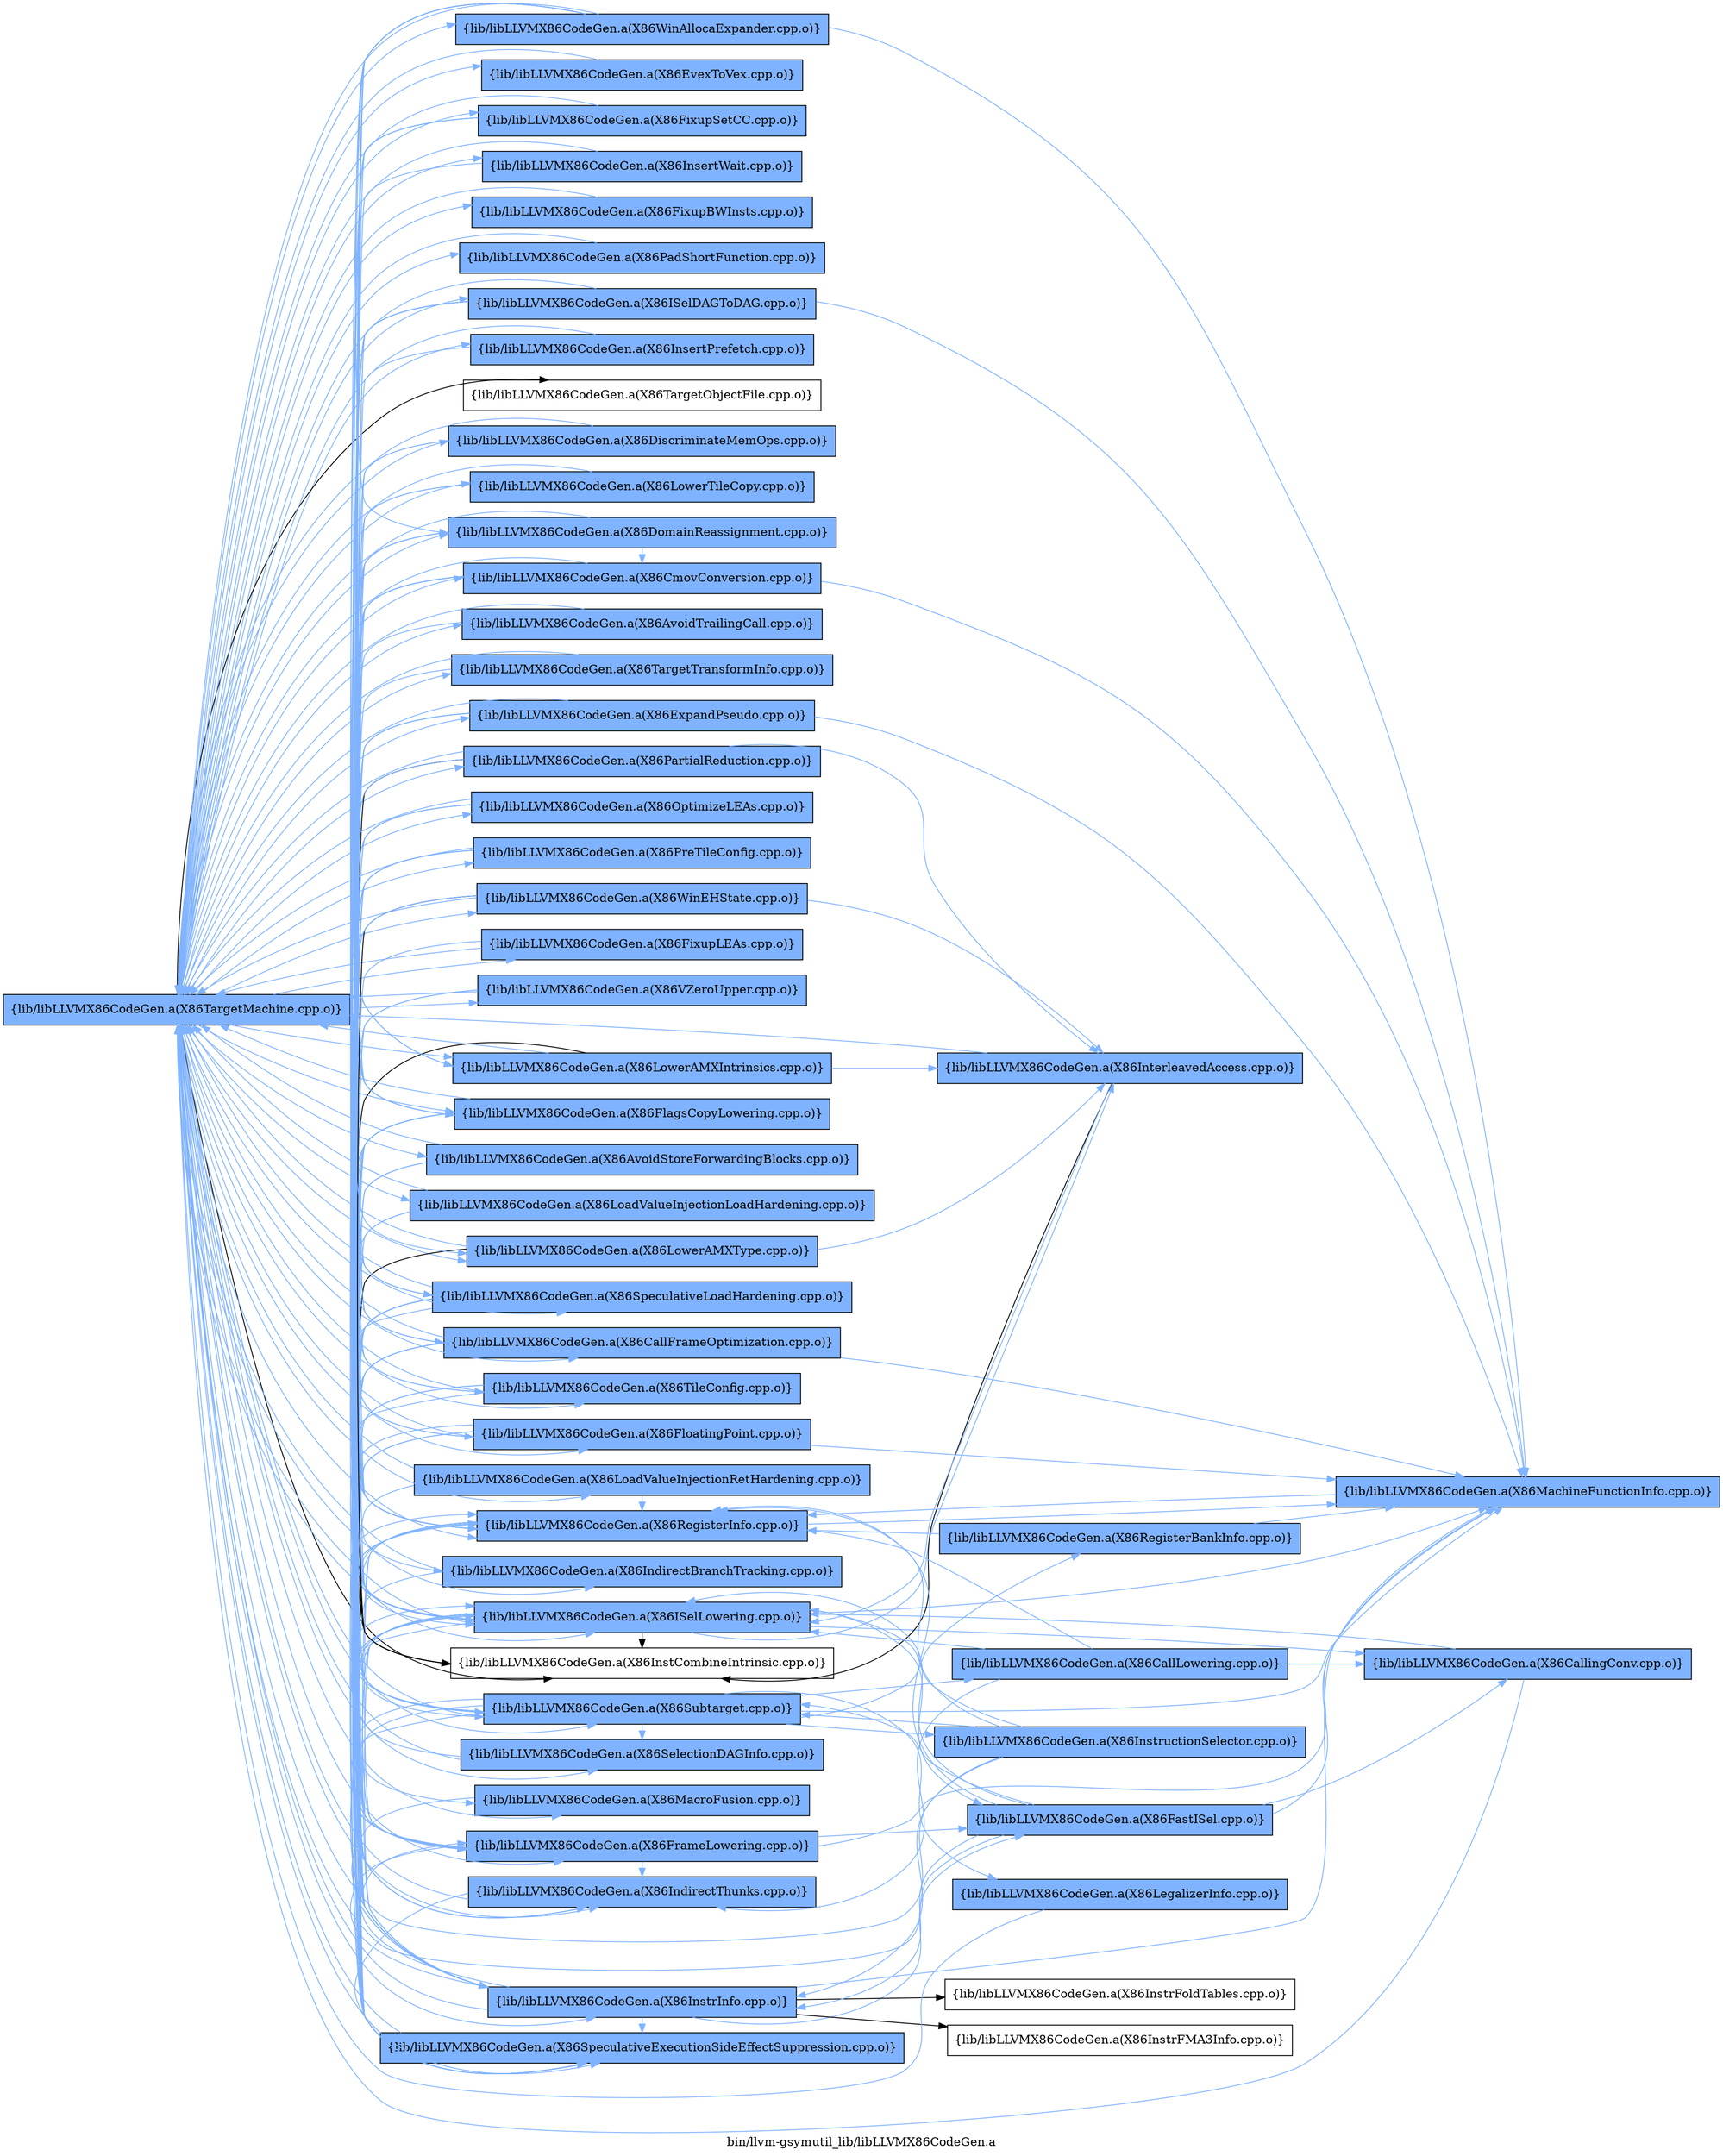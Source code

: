 digraph "bin/llvm-gsymutil_lib/libLLVMX86CodeGen.a" {
	label="bin/llvm-gsymutil_lib/libLLVMX86CodeGen.a";
	rankdir=LR;
	{ rank=same; Node0x55dd54988b48;  }
	{ rank=same; Node0x55dd54988918; Node0x55dd54986898; Node0x55dd54987a18; Node0x55dd54985998; Node0x55dd54991b08; Node0x55dd54992788; Node0x55dd5498e4f8; Node0x55dd5498f178; Node0x55dd5498eb88; Node0x55dd5498f768; Node0x55dd54990488; Node0x55dd5498fd58; Node0x55dd5498c658; Node0x55dd5498b9d8; Node0x55dd5498d558; Node0x55dd5498dd78; Node0x55dd5498edb8; Node0x55dd5498e7c8; Node0x55dd549902a8; Node0x55dd5498f498; Node0x55dd54990d98; Node0x55dd54996d38; Node0x55dd54995f78; Node0x55dd549957a8; Node0x55dd549964c8; Node0x55dd54985ee8; Node0x55dd54986618; Node0x55dd5498e3b8; Node0x55dd5498f038; Node0x55dd5498e908; Node0x55dd5498daa8; Node0x55dd5498cd88; Node0x55dd5498c068; Node0x55dd5498c8d8; Node0x55dd5498bc58; Node0x55dd5498ad58; Node0x55dd5498b488; Node0x55dd5498a768; Node0x55dd54986668; Node0x55dd549859e8; Node0x55dd54984d18; Node0x55dd54984098; Node0x55dd549845e8;  }

	Node0x55dd54988b48 [shape=record,shape=box,group=1,style=filled,fillcolor="0.600000 0.5 1",label="{lib/libLLVMX86CodeGen.a(X86TargetMachine.cpp.o)}"];
	Node0x55dd54988b48 -> Node0x55dd54988918;
	Node0x55dd54988b48 -> Node0x55dd54986898[color="0.600000 0.5 1"];
	Node0x55dd54988b48 -> Node0x55dd54987a18[color="0.600000 0.5 1"];
	Node0x55dd54988b48 -> Node0x55dd54985998[color="0.600000 0.5 1"];
	Node0x55dd54988b48 -> Node0x55dd54991b08[color="0.600000 0.5 1"];
	Node0x55dd54988b48 -> Node0x55dd54992788[color="0.600000 0.5 1"];
	Node0x55dd54988b48 -> Node0x55dd5498e4f8[color="0.600000 0.5 1"];
	Node0x55dd54988b48 -> Node0x55dd5498f178[color="0.600000 0.5 1"];
	Node0x55dd54988b48 -> Node0x55dd5498eb88[color="0.600000 0.5 1"];
	Node0x55dd54988b48 -> Node0x55dd5498f768[color="0.600000 0.5 1"];
	Node0x55dd54988b48 -> Node0x55dd54990488[color="0.600000 0.5 1"];
	Node0x55dd54988b48 -> Node0x55dd5498fd58[color="0.600000 0.5 1"];
	Node0x55dd54988b48 -> Node0x55dd5498c658[color="0.600000 0.5 1"];
	Node0x55dd54988b48 -> Node0x55dd5498b9d8[color="0.600000 0.5 1"];
	Node0x55dd54988b48 -> Node0x55dd5498d558;
	Node0x55dd54988b48 -> Node0x55dd5498dd78[color="0.600000 0.5 1"];
	Node0x55dd54988b48 -> Node0x55dd5498edb8[color="0.600000 0.5 1"];
	Node0x55dd54988b48 -> Node0x55dd5498e7c8[color="0.600000 0.5 1"];
	Node0x55dd54988b48 -> Node0x55dd549902a8[color="0.600000 0.5 1"];
	Node0x55dd54988b48 -> Node0x55dd5498f498[color="0.600000 0.5 1"];
	Node0x55dd54988b48 -> Node0x55dd54990d98[color="0.600000 0.5 1"];
	Node0x55dd54988b48 -> Node0x55dd54996d38[color="0.600000 0.5 1"];
	Node0x55dd54988b48 -> Node0x55dd54995f78[color="0.600000 0.5 1"];
	Node0x55dd54988b48 -> Node0x55dd549957a8[color="0.600000 0.5 1"];
	Node0x55dd54988b48 -> Node0x55dd549964c8[color="0.600000 0.5 1"];
	Node0x55dd54988b48 -> Node0x55dd54985ee8[color="0.600000 0.5 1"];
	Node0x55dd54988b48 -> Node0x55dd54986618[color="0.600000 0.5 1"];
	Node0x55dd54988b48 -> Node0x55dd5498e3b8[color="0.600000 0.5 1"];
	Node0x55dd54988b48 -> Node0x55dd5498f038[color="0.600000 0.5 1"];
	Node0x55dd54988b48 -> Node0x55dd5498e908[color="0.600000 0.5 1"];
	Node0x55dd54988b48 -> Node0x55dd5498daa8[color="0.600000 0.5 1"];
	Node0x55dd54988b48 -> Node0x55dd5498cd88[color="0.600000 0.5 1"];
	Node0x55dd54988b48 -> Node0x55dd5498c068[color="0.600000 0.5 1"];
	Node0x55dd54988b48 -> Node0x55dd5498c8d8[color="0.600000 0.5 1"];
	Node0x55dd54988b48 -> Node0x55dd5498bc58[color="0.600000 0.5 1"];
	Node0x55dd54988b48 -> Node0x55dd5498ad58[color="0.600000 0.5 1"];
	Node0x55dd54988b48 -> Node0x55dd5498b488[color="0.600000 0.5 1"];
	Node0x55dd54988b48 -> Node0x55dd5498a768[color="0.600000 0.5 1"];
	Node0x55dd54988b48 -> Node0x55dd54986668[color="0.600000 0.5 1"];
	Node0x55dd54988b48 -> Node0x55dd549859e8[color="0.600000 0.5 1"];
	Node0x55dd54988b48 -> Node0x55dd54984d18[color="0.600000 0.5 1"];
	Node0x55dd54988b48 -> Node0x55dd54984098[color="0.600000 0.5 1"];
	Node0x55dd54988b48 -> Node0x55dd549845e8[color="0.600000 0.5 1"];
	Node0x55dd54988918 [shape=record,shape=box,group=0,label="{lib/libLLVMX86CodeGen.a(X86InstCombineIntrinsic.cpp.o)}"];
	Node0x55dd54986898 [shape=record,shape=box,group=1,style=filled,fillcolor="0.600000 0.5 1",label="{lib/libLLVMX86CodeGen.a(X86SpeculativeExecutionSideEffectSuppression.cpp.o)}"];
	Node0x55dd54986898 -> Node0x55dd54988b48[color="0.600000 0.5 1"];
	Node0x55dd54987a18 [shape=record,shape=box,group=1,style=filled,fillcolor="0.600000 0.5 1",label="{lib/libLLVMX86CodeGen.a(X86IndirectThunks.cpp.o)}"];
	Node0x55dd54987a18 -> Node0x55dd54988b48[color="0.600000 0.5 1"];
	Node0x55dd54987a18 -> Node0x55dd54986898[color="0.600000 0.5 1"];
	Node0x55dd54985998 [shape=record,shape=box,group=1,style=filled,fillcolor="0.600000 0.5 1",label="{lib/libLLVMX86CodeGen.a(X86LoadValueInjectionRetHardening.cpp.o)}"];
	Node0x55dd54985998 -> Node0x55dd54988b48[color="0.600000 0.5 1"];
	Node0x55dd54985998 -> Node0x55dd54986898[color="0.600000 0.5 1"];
	Node0x55dd54985998 -> Node0x55dd5498dd78[color="0.600000 0.5 1"];
	Node0x55dd54991b08 [shape=record,shape=box,group=1,style=filled,fillcolor="0.600000 0.5 1",label="{lib/libLLVMX86CodeGen.a(X86EvexToVex.cpp.o)}"];
	Node0x55dd54991b08 -> Node0x55dd54988b48[color="0.600000 0.5 1"];
	Node0x55dd54992788 [shape=record,shape=box,group=1,style=filled,fillcolor="0.600000 0.5 1",label="{lib/libLLVMX86CodeGen.a(X86DiscriminateMemOps.cpp.o)}"];
	Node0x55dd54992788 -> Node0x55dd54988b48[color="0.600000 0.5 1"];
	Node0x55dd54992788 -> Node0x55dd54986898[color="0.600000 0.5 1"];
	Node0x55dd54992788 -> Node0x55dd5498c068[color="0.600000 0.5 1"];
	Node0x55dd5498e4f8 [shape=record,shape=box,group=1,style=filled,fillcolor="0.600000 0.5 1",label="{lib/libLLVMX86CodeGen.a(X86InsertPrefetch.cpp.o)}"];
	Node0x55dd5498e4f8 -> Node0x55dd54988b48[color="0.600000 0.5 1"];
	Node0x55dd5498e4f8 -> Node0x55dd54986898[color="0.600000 0.5 1"];
	Node0x55dd5498f178 [shape=record,shape=box,group=1,style=filled,fillcolor="0.600000 0.5 1",label="{lib/libLLVMX86CodeGen.a(X86FixupBWInsts.cpp.o)}"];
	Node0x55dd5498f178 -> Node0x55dd54988b48[color="0.600000 0.5 1"];
	Node0x55dd5498eb88 [shape=record,shape=box,group=1,style=filled,fillcolor="0.600000 0.5 1",label="{lib/libLLVMX86CodeGen.a(X86PadShortFunction.cpp.o)}"];
	Node0x55dd5498eb88 -> Node0x55dd54988b48[color="0.600000 0.5 1"];
	Node0x55dd5498f768 [shape=record,shape=box,group=1,style=filled,fillcolor="0.600000 0.5 1",label="{lib/libLLVMX86CodeGen.a(X86FixupLEAs.cpp.o)}"];
	Node0x55dd5498f768 -> Node0x55dd54988b48[color="0.600000 0.5 1"];
	Node0x55dd5498f768 -> Node0x55dd549902a8[color="0.600000 0.5 1"];
	Node0x55dd54990488 [shape=record,shape=box,group=1,style=filled,fillcolor="0.600000 0.5 1",label="{lib/libLLVMX86CodeGen.a(X86LowerAMXIntrinsics.cpp.o)}"];
	Node0x55dd54990488 -> Node0x55dd54988b48[color="0.600000 0.5 1"];
	Node0x55dd54990488 -> Node0x55dd54988918;
	Node0x55dd54990488 -> Node0x55dd549979b8[color="0.600000 0.5 1"];
	Node0x55dd5498fd58 [shape=record,shape=box,group=1,style=filled,fillcolor="0.600000 0.5 1",label="{lib/libLLVMX86CodeGen.a(X86LowerAMXType.cpp.o)}"];
	Node0x55dd5498fd58 -> Node0x55dd54988b48[color="0.600000 0.5 1"];
	Node0x55dd5498fd58 -> Node0x55dd54988918;
	Node0x55dd5498fd58 -> Node0x55dd549979b8[color="0.600000 0.5 1"];
	Node0x55dd5498c658 [shape=record,shape=box,group=1,style=filled,fillcolor="0.600000 0.5 1",label="{lib/libLLVMX86CodeGen.a(X86DomainReassignment.cpp.o)}"];
	Node0x55dd5498c658 -> Node0x55dd54988b48[color="0.600000 0.5 1"];
	Node0x55dd5498c658 -> Node0x55dd54986898[color="0.600000 0.5 1"];
	Node0x55dd5498c658 -> Node0x55dd5498dd78[color="0.600000 0.5 1"];
	Node0x55dd5498c658 -> Node0x55dd5498e908[color="0.600000 0.5 1"];
	Node0x55dd5498c658 -> Node0x55dd5498c068[color="0.600000 0.5 1"];
	Node0x55dd5498c658 -> Node0x55dd5498ad58[color="0.600000 0.5 1"];
	Node0x55dd5498b9d8 [shape=record,shape=box,group=1,style=filled,fillcolor="0.600000 0.5 1",label="{lib/libLLVMX86CodeGen.a(X86PartialReduction.cpp.o)}"];
	Node0x55dd5498b9d8 -> Node0x55dd54988b48[color="0.600000 0.5 1"];
	Node0x55dd5498b9d8 -> Node0x55dd54988918;
	Node0x55dd5498b9d8 -> Node0x55dd54990488[color="0.600000 0.5 1"];
	Node0x55dd5498b9d8 -> Node0x55dd549979b8[color="0.600000 0.5 1"];
	Node0x55dd5498d558 [shape=record,shape=box,group=0,label="{lib/libLLVMX86CodeGen.a(X86TargetObjectFile.cpp.o)}"];
	Node0x55dd5498dd78 [shape=record,shape=box,group=1,style=filled,fillcolor="0.600000 0.5 1",label="{lib/libLLVMX86CodeGen.a(X86RegisterInfo.cpp.o)}"];
	Node0x55dd5498dd78 -> Node0x55dd5498cbf8[color="0.600000 0.5 1"];
	Node0x55dd5498dd78 -> Node0x55dd5498edb8[color="0.600000 0.5 1"];
	Node0x55dd5498dd78 -> Node0x55dd549902a8[color="0.600000 0.5 1"];
	Node0x55dd5498dd78 -> Node0x55dd5498f498[color="0.600000 0.5 1"];
	Node0x55dd5498edb8 [shape=record,shape=box,group=1,style=filled,fillcolor="0.600000 0.5 1",label="{lib/libLLVMX86CodeGen.a(X86ISelLowering.cpp.o)}"];
	Node0x55dd5498edb8 -> Node0x55dd54988b48[color="0.600000 0.5 1"];
	Node0x55dd5498edb8 -> Node0x55dd54988918;
	Node0x55dd5498edb8 -> Node0x55dd54987a18[color="0.600000 0.5 1"];
	Node0x55dd5498edb8 -> Node0x55dd5498dd78[color="0.600000 0.5 1"];
	Node0x55dd5498edb8 -> Node0x55dd5498cbf8[color="0.600000 0.5 1"];
	Node0x55dd5498edb8 -> Node0x55dd5498eae8[color="0.600000 0.5 1"];
	Node0x55dd5498edb8 -> Node0x55dd5498e7c8[color="0.600000 0.5 1"];
	Node0x55dd5498edb8 -> Node0x55dd549902a8[color="0.600000 0.5 1"];
	Node0x55dd5498edb8 -> Node0x55dd5498f498[color="0.600000 0.5 1"];
	Node0x55dd5498edb8 -> Node0x55dd54994cb8[color="0.600000 0.5 1"];
	Node0x55dd5498edb8 -> Node0x55dd549979b8[color="0.600000 0.5 1"];
	Node0x55dd5498e7c8 [shape=record,shape=box,group=1,style=filled,fillcolor="0.600000 0.5 1",label="{lib/libLLVMX86CodeGen.a(X86Subtarget.cpp.o)}"];
	Node0x55dd5498e7c8 -> Node0x55dd54988b48[color="0.600000 0.5 1"];
	Node0x55dd5498e7c8 -> Node0x55dd5498dd78[color="0.600000 0.5 1"];
	Node0x55dd5498e7c8 -> Node0x55dd5498cbf8[color="0.600000 0.5 1"];
	Node0x55dd5498e7c8 -> Node0x55dd5498edb8[color="0.600000 0.5 1"];
	Node0x55dd5498e7c8 -> Node0x55dd549902a8[color="0.600000 0.5 1"];
	Node0x55dd5498e7c8 -> Node0x55dd5498f498[color="0.600000 0.5 1"];
	Node0x55dd5498e7c8 -> Node0x55dd54990d98[color="0.600000 0.5 1"];
	Node0x55dd5498e7c8 -> Node0x55dd54990a28[color="0.600000 0.5 1"];
	Node0x55dd5498e7c8 -> Node0x55dd54993188[color="0.600000 0.5 1"];
	Node0x55dd5498e7c8 -> Node0x55dd54994128[color="0.600000 0.5 1"];
	Node0x55dd5498e7c8 -> Node0x55dd549939f8[color="0.600000 0.5 1"];
	Node0x55dd5498e7c8 -> Node0x55dd54996d38[color="0.600000 0.5 1"];
	Node0x55dd549902a8 [shape=record,shape=box,group=1,style=filled,fillcolor="0.600000 0.5 1",label="{lib/libLLVMX86CodeGen.a(X86InstrInfo.cpp.o)}"];
	Node0x55dd549902a8 -> Node0x55dd54988b48[color="0.600000 0.5 1"];
	Node0x55dd549902a8 -> Node0x55dd54986898[color="0.600000 0.5 1"];
	Node0x55dd549902a8 -> Node0x55dd5498dd78[color="0.600000 0.5 1"];
	Node0x55dd549902a8 -> Node0x55dd5498cbf8[color="0.600000 0.5 1"];
	Node0x55dd549902a8 -> Node0x55dd5498edb8[color="0.600000 0.5 1"];
	Node0x55dd549902a8 -> Node0x55dd5498eae8[color="0.600000 0.5 1"];
	Node0x55dd549902a8 -> Node0x55dd54990118;
	Node0x55dd549902a8 -> Node0x55dd5498f498[color="0.600000 0.5 1"];
	Node0x55dd549902a8 -> Node0x55dd54991a68;
	Node0x55dd5498f498 [shape=record,shape=box,group=1,style=filled,fillcolor="0.600000 0.5 1",label="{lib/libLLVMX86CodeGen.a(X86FrameLowering.cpp.o)}"];
	Node0x55dd5498f498 -> Node0x55dd54987a18[color="0.600000 0.5 1"];
	Node0x55dd5498f498 -> Node0x55dd5498dd78[color="0.600000 0.5 1"];
	Node0x55dd5498f498 -> Node0x55dd5498cbf8[color="0.600000 0.5 1"];
	Node0x55dd5498f498 -> Node0x55dd5498edb8[color="0.600000 0.5 1"];
	Node0x55dd5498f498 -> Node0x55dd5498eae8[color="0.600000 0.5 1"];
	Node0x55dd5498f498 -> Node0x55dd549902a8[color="0.600000 0.5 1"];
	Node0x55dd54990d98 [shape=record,shape=box,group=1,style=filled,fillcolor="0.600000 0.5 1",label="{lib/libLLVMX86CodeGen.a(X86SelectionDAGInfo.cpp.o)}"];
	Node0x55dd54990d98 -> Node0x55dd54988b48[color="0.600000 0.5 1"];
	Node0x55dd54990d98 -> Node0x55dd5498edb8[color="0.600000 0.5 1"];
	Node0x55dd54996d38 [shape=record,shape=box,group=1,style=filled,fillcolor="0.600000 0.5 1",label="{lib/libLLVMX86CodeGen.a(X86MacroFusion.cpp.o)}"];
	Node0x55dd54996d38 -> Node0x55dd549902a8[color="0.600000 0.5 1"];
	Node0x55dd54995f78 [shape=record,shape=box,group=1,style=filled,fillcolor="0.600000 0.5 1",label="{lib/libLLVMX86CodeGen.a(X86AvoidTrailingCall.cpp.o)}"];
	Node0x55dd54995f78 -> Node0x55dd54988b48[color="0.600000 0.5 1"];
	Node0x55dd54995f78 -> Node0x55dd54986898[color="0.600000 0.5 1"];
	Node0x55dd549957a8 [shape=record,shape=box,group=1,style=filled,fillcolor="0.600000 0.5 1",label="{lib/libLLVMX86CodeGen.a(X86ExpandPseudo.cpp.o)}"];
	Node0x55dd549957a8 -> Node0x55dd54988b48[color="0.600000 0.5 1"];
	Node0x55dd549957a8 -> Node0x55dd54987a18[color="0.600000 0.5 1"];
	Node0x55dd549957a8 -> Node0x55dd5498dd78[color="0.600000 0.5 1"];
	Node0x55dd549957a8 -> Node0x55dd5498cbf8[color="0.600000 0.5 1"];
	Node0x55dd549957a8 -> Node0x55dd549902a8[color="0.600000 0.5 1"];
	Node0x55dd549957a8 -> Node0x55dd5498f498[color="0.600000 0.5 1"];
	Node0x55dd549964c8 [shape=record,shape=box,group=1,style=filled,fillcolor="0.600000 0.5 1",label="{lib/libLLVMX86CodeGen.a(X86LowerTileCopy.cpp.o)}"];
	Node0x55dd549964c8 -> Node0x55dd54988b48[color="0.600000 0.5 1"];
	Node0x55dd549964c8 -> Node0x55dd54986898[color="0.600000 0.5 1"];
	Node0x55dd549964c8 -> Node0x55dd5498dd78[color="0.600000 0.5 1"];
	Node0x55dd54985ee8 [shape=record,shape=box,group=1,style=filled,fillcolor="0.600000 0.5 1",label="{lib/libLLVMX86CodeGen.a(X86FloatingPoint.cpp.o)}"];
	Node0x55dd54985ee8 -> Node0x55dd54988b48[color="0.600000 0.5 1"];
	Node0x55dd54985ee8 -> Node0x55dd5498dd78[color="0.600000 0.5 1"];
	Node0x55dd54985ee8 -> Node0x55dd5498cbf8[color="0.600000 0.5 1"];
	Node0x55dd54985ee8 -> Node0x55dd5498e7c8[color="0.600000 0.5 1"];
	Node0x55dd54985ee8 -> Node0x55dd5498f498[color="0.600000 0.5 1"];
	Node0x55dd54986618 [shape=record,shape=box,group=1,style=filled,fillcolor="0.600000 0.5 1",label="{lib/libLLVMX86CodeGen.a(X86LoadValueInjectionLoadHardening.cpp.o)}"];
	Node0x55dd54986618 -> Node0x55dd54988b48[color="0.600000 0.5 1"];
	Node0x55dd54986618 -> Node0x55dd54986898[color="0.600000 0.5 1"];
	Node0x55dd54986618 -> Node0x55dd54985ee8[color="0.600000 0.5 1"];
	Node0x55dd5498e3b8 [shape=record,shape=box,group=1,style=filled,fillcolor="0.600000 0.5 1",label="{lib/libLLVMX86CodeGen.a(X86TileConfig.cpp.o)}"];
	Node0x55dd5498e3b8 -> Node0x55dd54988b48[color="0.600000 0.5 1"];
	Node0x55dd5498e3b8 -> Node0x55dd5498dd78[color="0.600000 0.5 1"];
	Node0x55dd5498e3b8 -> Node0x55dd5498edb8[color="0.600000 0.5 1"];
	Node0x55dd5498e3b8 -> Node0x55dd5498f498[color="0.600000 0.5 1"];
	Node0x55dd5498f038 [shape=record,shape=box,group=1,style=filled,fillcolor="0.600000 0.5 1",label="{lib/libLLVMX86CodeGen.a(X86SpeculativeLoadHardening.cpp.o)}"];
	Node0x55dd5498f038 -> Node0x55dd54988b48[color="0.600000 0.5 1"];
	Node0x55dd5498f038 -> Node0x55dd54986898[color="0.600000 0.5 1"];
	Node0x55dd5498f038 -> Node0x55dd54987a18[color="0.600000 0.5 1"];
	Node0x55dd5498f038 -> Node0x55dd5498dd78[color="0.600000 0.5 1"];
	Node0x55dd5498f038 -> Node0x55dd5498edb8[color="0.600000 0.5 1"];
	Node0x55dd5498f038 -> Node0x55dd5498e7c8[color="0.600000 0.5 1"];
	Node0x55dd5498f038 -> Node0x55dd549902a8[color="0.600000 0.5 1"];
	Node0x55dd5498f038 -> Node0x55dd5498f498[color="0.600000 0.5 1"];
	Node0x55dd5498f038 -> Node0x55dd54985ee8[color="0.600000 0.5 1"];
	Node0x55dd5498e908 [shape=record,shape=box,group=1,style=filled,fillcolor="0.600000 0.5 1",label="{lib/libLLVMX86CodeGen.a(X86FlagsCopyLowering.cpp.o)}"];
	Node0x55dd5498e908 -> Node0x55dd54988b48[color="0.600000 0.5 1"];
	Node0x55dd5498e908 -> Node0x55dd54986898[color="0.600000 0.5 1"];
	Node0x55dd5498e908 -> Node0x55dd5498dd78[color="0.600000 0.5 1"];
	Node0x55dd5498e908 -> Node0x55dd5498edb8[color="0.600000 0.5 1"];
	Node0x55dd5498e908 -> Node0x55dd549902a8[color="0.600000 0.5 1"];
	Node0x55dd5498e908 -> Node0x55dd5498e3b8[color="0.600000 0.5 1"];
	Node0x55dd5498e908 -> Node0x55dd5498f038[color="0.600000 0.5 1"];
	Node0x55dd5498daa8 [shape=record,shape=box,group=1,style=filled,fillcolor="0.600000 0.5 1",label="{lib/libLLVMX86CodeGen.a(X86FixupSetCC.cpp.o)}"];
	Node0x55dd5498daa8 -> Node0x55dd54988b48[color="0.600000 0.5 1"];
	Node0x55dd5498daa8 -> Node0x55dd54986898[color="0.600000 0.5 1"];
	Node0x55dd5498daa8 -> Node0x55dd5498dd78[color="0.600000 0.5 1"];
	Node0x55dd5498daa8 -> Node0x55dd5498f038[color="0.600000 0.5 1"];
	Node0x55dd5498cd88 [shape=record,shape=box,group=1,style=filled,fillcolor="0.600000 0.5 1",label="{lib/libLLVMX86CodeGen.a(X86OptimizeLEAs.cpp.o)}"];
	Node0x55dd5498cd88 -> Node0x55dd54988b48[color="0.600000 0.5 1"];
	Node0x55dd5498cd88 -> Node0x55dd54986898[color="0.600000 0.5 1"];
	Node0x55dd5498cd88 -> Node0x55dd549902a8[color="0.600000 0.5 1"];
	Node0x55dd5498cd88 -> Node0x55dd5498e908[color="0.600000 0.5 1"];
	Node0x55dd5498c068 [shape=record,shape=box,group=1,style=filled,fillcolor="0.600000 0.5 1",label="{lib/libLLVMX86CodeGen.a(X86CallFrameOptimization.cpp.o)}"];
	Node0x55dd5498c068 -> Node0x55dd54988b48[color="0.600000 0.5 1"];
	Node0x55dd5498c068 -> Node0x55dd54986898[color="0.600000 0.5 1"];
	Node0x55dd5498c068 -> Node0x55dd5498dd78[color="0.600000 0.5 1"];
	Node0x55dd5498c068 -> Node0x55dd5498cbf8[color="0.600000 0.5 1"];
	Node0x55dd5498c068 -> Node0x55dd5498edb8[color="0.600000 0.5 1"];
	Node0x55dd5498c068 -> Node0x55dd5498f498[color="0.600000 0.5 1"];
	Node0x55dd5498c068 -> Node0x55dd5498e908[color="0.600000 0.5 1"];
	Node0x55dd5498c8d8 [shape=record,shape=box,group=1,style=filled,fillcolor="0.600000 0.5 1",label="{lib/libLLVMX86CodeGen.a(X86AvoidStoreForwardingBlocks.cpp.o)}"];
	Node0x55dd5498c8d8 -> Node0x55dd54988b48[color="0.600000 0.5 1"];
	Node0x55dd5498c8d8 -> Node0x55dd54986898[color="0.600000 0.5 1"];
	Node0x55dd5498c8d8 -> Node0x55dd549902a8[color="0.600000 0.5 1"];
	Node0x55dd5498bc58 [shape=record,shape=box,group=1,style=filled,fillcolor="0.600000 0.5 1",label="{lib/libLLVMX86CodeGen.a(X86PreTileConfig.cpp.o)}"];
	Node0x55dd5498bc58 -> Node0x55dd54988b48[color="0.600000 0.5 1"];
	Node0x55dd5498bc58 -> Node0x55dd54986898[color="0.600000 0.5 1"];
	Node0x55dd5498bc58 -> Node0x55dd5498dd78[color="0.600000 0.5 1"];
	Node0x55dd5498bc58 -> Node0x55dd5498f498[color="0.600000 0.5 1"];
	Node0x55dd5498bc58 -> Node0x55dd5498e908[color="0.600000 0.5 1"];
	Node0x55dd5498ad58 [shape=record,shape=box,group=1,style=filled,fillcolor="0.600000 0.5 1",label="{lib/libLLVMX86CodeGen.a(X86CmovConversion.cpp.o)}"];
	Node0x55dd5498ad58 -> Node0x55dd54988b48[color="0.600000 0.5 1"];
	Node0x55dd5498ad58 -> Node0x55dd54986898[color="0.600000 0.5 1"];
	Node0x55dd5498ad58 -> Node0x55dd54987a18[color="0.600000 0.5 1"];
	Node0x55dd5498ad58 -> Node0x55dd5498cbf8[color="0.600000 0.5 1"];
	Node0x55dd5498ad58 -> Node0x55dd5498edb8[color="0.600000 0.5 1"];
	Node0x55dd5498ad58 -> Node0x55dd5498e7c8[color="0.600000 0.5 1"];
	Node0x55dd5498ad58 -> Node0x55dd549902a8[color="0.600000 0.5 1"];
	Node0x55dd5498ad58 -> Node0x55dd5498f038[color="0.600000 0.5 1"];
	Node0x55dd5498b488 [shape=record,shape=box,group=1,style=filled,fillcolor="0.600000 0.5 1",label="{lib/libLLVMX86CodeGen.a(X86ISelDAGToDAG.cpp.o)}"];
	Node0x55dd5498b488 -> Node0x55dd54988b48[color="0.600000 0.5 1"];
	Node0x55dd5498b488 -> Node0x55dd54986898[color="0.600000 0.5 1"];
	Node0x55dd5498b488 -> Node0x55dd5498dd78[color="0.600000 0.5 1"];
	Node0x55dd5498b488 -> Node0x55dd5498cbf8[color="0.600000 0.5 1"];
	Node0x55dd5498b488 -> Node0x55dd5498edb8[color="0.600000 0.5 1"];
	Node0x55dd5498b488 -> Node0x55dd5498e7c8[color="0.600000 0.5 1"];
	Node0x55dd5498b488 -> Node0x55dd549902a8[color="0.600000 0.5 1"];
	Node0x55dd5498b488 -> Node0x55dd5498a768[color="0.600000 0.5 1"];
	Node0x55dd5498a768 [shape=record,shape=box,group=1,style=filled,fillcolor="0.600000 0.5 1",label="{lib/libLLVMX86CodeGen.a(X86IndirectBranchTracking.cpp.o)}"];
	Node0x55dd5498a768 -> Node0x55dd54988b48[color="0.600000 0.5 1"];
	Node0x55dd5498a768 -> Node0x55dd54986898[color="0.600000 0.5 1"];
	Node0x55dd54986668 [shape=record,shape=box,group=1,style=filled,fillcolor="0.600000 0.5 1",label="{lib/libLLVMX86CodeGen.a(X86TargetTransformInfo.cpp.o)}"];
	Node0x55dd54986668 -> Node0x55dd54988b48[color="0.600000 0.5 1"];
	Node0x55dd54986668 -> Node0x55dd5498edb8[color="0.600000 0.5 1"];
	Node0x55dd549859e8 [shape=record,shape=box,group=1,style=filled,fillcolor="0.600000 0.5 1",label="{lib/libLLVMX86CodeGen.a(X86VZeroUpper.cpp.o)}"];
	Node0x55dd549859e8 -> Node0x55dd54988b48[color="0.600000 0.5 1"];
	Node0x55dd549859e8 -> Node0x55dd5498dd78[color="0.600000 0.5 1"];
	Node0x55dd549859e8 -> Node0x55dd5498f498[color="0.600000 0.5 1"];
	Node0x55dd54984d18 [shape=record,shape=box,group=1,style=filled,fillcolor="0.600000 0.5 1",label="{lib/libLLVMX86CodeGen.a(X86WinAllocaExpander.cpp.o)}"];
	Node0x55dd54984d18 -> Node0x55dd54988b48[color="0.600000 0.5 1"];
	Node0x55dd54984d18 -> Node0x55dd54986898[color="0.600000 0.5 1"];
	Node0x55dd54984d18 -> Node0x55dd5498c658[color="0.600000 0.5 1"];
	Node0x55dd54984d18 -> Node0x55dd5498dd78[color="0.600000 0.5 1"];
	Node0x55dd54984d18 -> Node0x55dd5498cbf8[color="0.600000 0.5 1"];
	Node0x55dd54984d18 -> Node0x55dd5498edb8[color="0.600000 0.5 1"];
	Node0x55dd54984d18 -> Node0x55dd5498f498[color="0.600000 0.5 1"];
	Node0x55dd54984d18 -> Node0x55dd5498e3b8[color="0.600000 0.5 1"];
	Node0x55dd54984d18 -> Node0x55dd5498e908[color="0.600000 0.5 1"];
	Node0x55dd54984098 [shape=record,shape=box,group=1,style=filled,fillcolor="0.600000 0.5 1",label="{lib/libLLVMX86CodeGen.a(X86WinEHState.cpp.o)}"];
	Node0x55dd54984098 -> Node0x55dd54988b48[color="0.600000 0.5 1"];
	Node0x55dd54984098 -> Node0x55dd54988918;
	Node0x55dd54984098 -> Node0x55dd54990488[color="0.600000 0.5 1"];
	Node0x55dd54984098 -> Node0x55dd5498fd58[color="0.600000 0.5 1"];
	Node0x55dd54984098 -> Node0x55dd549979b8[color="0.600000 0.5 1"];
	Node0x55dd549845e8 [shape=record,shape=box,group=1,style=filled,fillcolor="0.600000 0.5 1",label="{lib/libLLVMX86CodeGen.a(X86InsertWait.cpp.o)}"];
	Node0x55dd549845e8 -> Node0x55dd54988b48[color="0.600000 0.5 1"];
	Node0x55dd549845e8 -> Node0x55dd54986898[color="0.600000 0.5 1"];
	Node0x55dd5498cbf8 [shape=record,shape=box,group=1,style=filled,fillcolor="0.600000 0.5 1",label="{lib/libLLVMX86CodeGen.a(X86MachineFunctionInfo.cpp.o)}"];
	Node0x55dd5498cbf8 -> Node0x55dd5498dd78[color="0.600000 0.5 1"];
	Node0x55dd5498eae8 [shape=record,shape=box,group=1,style=filled,fillcolor="0.600000 0.5 1",label="{lib/libLLVMX86CodeGen.a(X86FastISel.cpp.o)}"];
	Node0x55dd5498eae8 -> Node0x55dd54988b48[color="0.600000 0.5 1"];
	Node0x55dd5498eae8 -> Node0x55dd5498dd78[color="0.600000 0.5 1"];
	Node0x55dd5498eae8 -> Node0x55dd5498cbf8[color="0.600000 0.5 1"];
	Node0x55dd5498eae8 -> Node0x55dd5498edb8[color="0.600000 0.5 1"];
	Node0x55dd5498eae8 -> Node0x55dd5498e7c8[color="0.600000 0.5 1"];
	Node0x55dd5498eae8 -> Node0x55dd549902a8[color="0.600000 0.5 1"];
	Node0x55dd5498eae8 -> Node0x55dd54994cb8[color="0.600000 0.5 1"];
	Node0x55dd54994cb8 [shape=record,shape=box,group=1,style=filled,fillcolor="0.600000 0.5 1",label="{lib/libLLVMX86CodeGen.a(X86CallingConv.cpp.o)}"];
	Node0x55dd54994cb8 -> Node0x55dd54988b48[color="0.600000 0.5 1"];
	Node0x55dd54994cb8 -> Node0x55dd5498edb8[color="0.600000 0.5 1"];
	Node0x55dd549979b8 [shape=record,shape=box,group=1,style=filled,fillcolor="0.600000 0.5 1",label="{lib/libLLVMX86CodeGen.a(X86InterleavedAccess.cpp.o)}"];
	Node0x55dd549979b8 -> Node0x55dd54988b48[color="0.600000 0.5 1"];
	Node0x55dd549979b8 -> Node0x55dd54988918;
	Node0x55dd549979b8 -> Node0x55dd5498edb8[color="0.600000 0.5 1"];
	Node0x55dd54990a28 [shape=record,shape=box,group=1,style=filled,fillcolor="0.600000 0.5 1",label="{lib/libLLVMX86CodeGen.a(X86CallLowering.cpp.o)}"];
	Node0x55dd54990a28 -> Node0x55dd54987a18[color="0.600000 0.5 1"];
	Node0x55dd54990a28 -> Node0x55dd5498dd78[color="0.600000 0.5 1"];
	Node0x55dd54990a28 -> Node0x55dd5498edb8[color="0.600000 0.5 1"];
	Node0x55dd54990a28 -> Node0x55dd54994cb8[color="0.600000 0.5 1"];
	Node0x55dd54993188 [shape=record,shape=box,group=1,style=filled,fillcolor="0.600000 0.5 1",label="{lib/libLLVMX86CodeGen.a(X86LegalizerInfo.cpp.o)}"];
	Node0x55dd54993188 -> Node0x55dd54988b48[color="0.600000 0.5 1"];
	Node0x55dd54994128 [shape=record,shape=box,group=1,style=filled,fillcolor="0.600000 0.5 1",label="{lib/libLLVMX86CodeGen.a(X86RegisterBankInfo.cpp.o)}"];
	Node0x55dd54994128 -> Node0x55dd5498dd78[color="0.600000 0.5 1"];
	Node0x55dd54994128 -> Node0x55dd5498cbf8[color="0.600000 0.5 1"];
	Node0x55dd549939f8 [shape=record,shape=box,group=1,style=filled,fillcolor="0.600000 0.5 1",label="{lib/libLLVMX86CodeGen.a(X86InstructionSelector.cpp.o)}"];
	Node0x55dd549939f8 -> Node0x55dd54988b48[color="0.600000 0.5 1"];
	Node0x55dd549939f8 -> Node0x55dd5498dd78[color="0.600000 0.5 1"];
	Node0x55dd549939f8 -> Node0x55dd5498edb8[color="0.600000 0.5 1"];
	Node0x55dd549939f8 -> Node0x55dd5498e7c8[color="0.600000 0.5 1"];
	Node0x55dd549939f8 -> Node0x55dd549902a8[color="0.600000 0.5 1"];
	Node0x55dd54990118 [shape=record,shape=box,group=0,label="{lib/libLLVMX86CodeGen.a(X86InstrFoldTables.cpp.o)}"];
	Node0x55dd54991a68 [shape=record,shape=box,group=0,label="{lib/libLLVMX86CodeGen.a(X86InstrFMA3Info.cpp.o)}"];
}
